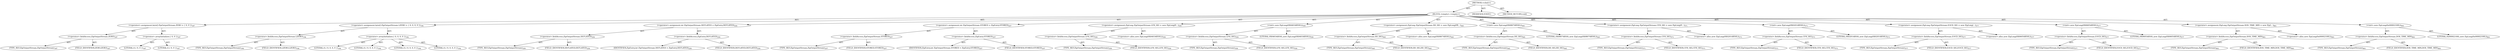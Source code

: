 digraph "&lt;clinit&gt;" {  
"111669149720" [label = <(METHOD,&lt;clinit&gt;)> ]
"25769803884" [label = <(BLOCK,&lt;empty&gt;,&lt;empty&gt;)> ]
"30064771878" [label = <(&lt;operator&gt;.assignment,byte[] ZipOutputStream.ZERO = { 0, 0 })<SUB>187</SUB>> ]
"30064771879" [label = <(&lt;operator&gt;.fieldAccess,ZipOutputStream.ZERO)<SUB>187</SUB>> ]
"180388626462" [label = <(TYPE_REF,ZipOutputStream,ZipOutputStream)<SUB>187</SUB>> ]
"55834575084" [label = <(FIELD_IDENTIFIER,ZERO,ZERO)<SUB>187</SUB>> ]
"30064771880" [label = <(&lt;operator&gt;.arrayInitializer,{ 0, 0 })<SUB>187</SUB>> ]
"90194313338" [label = <(LITERAL,0,{ 0, 0 })<SUB>187</SUB>> ]
"90194313339" [label = <(LITERAL,0,{ 0, 0 })<SUB>187</SUB>> ]
"30064771881" [label = <(&lt;operator&gt;.assignment,byte[] ZipOutputStream.LZERO = { 0, 0, 0, 0 })<SUB>194</SUB>> ]
"30064771882" [label = <(&lt;operator&gt;.fieldAccess,ZipOutputStream.LZERO)<SUB>194</SUB>> ]
"180388626463" [label = <(TYPE_REF,ZipOutputStream,ZipOutputStream)<SUB>194</SUB>> ]
"55834575085" [label = <(FIELD_IDENTIFIER,LZERO,LZERO)<SUB>194</SUB>> ]
"30064771883" [label = <(&lt;operator&gt;.arrayInitializer,{ 0, 0, 0, 0 })<SUB>194</SUB>> ]
"90194313340" [label = <(LITERAL,0,{ 0, 0, 0, 0 })<SUB>194</SUB>> ]
"90194313341" [label = <(LITERAL,0,{ 0, 0, 0, 0 })<SUB>194</SUB>> ]
"90194313342" [label = <(LITERAL,0,{ 0, 0, 0, 0 })<SUB>194</SUB>> ]
"90194313343" [label = <(LITERAL,0,{ 0, 0, 0, 0 })<SUB>194</SUB>> ]
"30064771884" [label = <(&lt;operator&gt;.assignment,int ZipOutputStream.DEFLATED = ZipEntry.DEFLATED)<SUB>250</SUB>> ]
"30064771885" [label = <(&lt;operator&gt;.fieldAccess,ZipOutputStream.DEFLATED)<SUB>250</SUB>> ]
"180388626464" [label = <(TYPE_REF,ZipOutputStream,ZipOutputStream)<SUB>250</SUB>> ]
"55834575086" [label = <(FIELD_IDENTIFIER,DEFLATED,DEFLATED)<SUB>250</SUB>> ]
"30064771886" [label = <(&lt;operator&gt;.fieldAccess,ZipEntry.DEFLATED)<SUB>250</SUB>> ]
"68719477257" [label = <(IDENTIFIER,ZipEntry,int ZipOutputStream.DEFLATED = ZipEntry.DEFLATED)<SUB>250</SUB>> ]
"55834575087" [label = <(FIELD_IDENTIFIER,DEFLATED,DEFLATED)<SUB>250</SUB>> ]
"30064771887" [label = <(&lt;operator&gt;.assignment,int ZipOutputStream.STORED = ZipEntry.STORED)<SUB>257</SUB>> ]
"30064771888" [label = <(&lt;operator&gt;.fieldAccess,ZipOutputStream.STORED)<SUB>257</SUB>> ]
"180388626465" [label = <(TYPE_REF,ZipOutputStream,ZipOutputStream)<SUB>257</SUB>> ]
"55834575088" [label = <(FIELD_IDENTIFIER,STORED,STORED)<SUB>257</SUB>> ]
"30064771889" [label = <(&lt;operator&gt;.fieldAccess,ZipEntry.STORED)<SUB>257</SUB>> ]
"68719477258" [label = <(IDENTIFIER,ZipEntry,int ZipOutputStream.STORED = ZipEntry.STORED)<SUB>257</SUB>> ]
"55834575089" [label = <(FIELD_IDENTIFIER,STORED,STORED)<SUB>257</SUB>> ]
"30064771890" [label = <(&lt;operator&gt;.assignment,ZipLong ZipOutputStream.LFH_SIG = new ZipLong(0...)<SUB>559</SUB>> ]
"30064771891" [label = <(&lt;operator&gt;.fieldAccess,ZipOutputStream.LFH_SIG)<SUB>559</SUB>> ]
"180388626466" [label = <(TYPE_REF,ZipOutputStream,ZipOutputStream)<SUB>559</SUB>> ]
"55834575090" [label = <(FIELD_IDENTIFIER,LFH_SIG,LFH_SIG)<SUB>559</SUB>> ]
"30064771892" [label = <(&lt;operator&gt;.alloc,new ZipLong(0X04034B50L))<SUB>559</SUB>> ]
"30064771893" [label = <(&lt;init&gt;,new ZipLong(0X04034B50L))<SUB>559</SUB>> ]
"30064771894" [label = <(&lt;operator&gt;.fieldAccess,ZipOutputStream.LFH_SIG)<SUB>559</SUB>> ]
"180388626467" [label = <(TYPE_REF,ZipOutputStream,ZipOutputStream)<SUB>559</SUB>> ]
"55834575091" [label = <(FIELD_IDENTIFIER,LFH_SIG,LFH_SIG)<SUB>559</SUB>> ]
"90194313344" [label = <(LITERAL,0X04034B50L,new ZipLong(0X04034B50L))<SUB>559</SUB>> ]
"30064771895" [label = <(&lt;operator&gt;.assignment,ZipLong ZipOutputStream.DD_SIG = new ZipLong(0X...)<SUB>565</SUB>> ]
"30064771896" [label = <(&lt;operator&gt;.fieldAccess,ZipOutputStream.DD_SIG)<SUB>565</SUB>> ]
"180388626468" [label = <(TYPE_REF,ZipOutputStream,ZipOutputStream)<SUB>565</SUB>> ]
"55834575092" [label = <(FIELD_IDENTIFIER,DD_SIG,DD_SIG)<SUB>565</SUB>> ]
"30064771897" [label = <(&lt;operator&gt;.alloc,new ZipLong(0X08074B50L))<SUB>565</SUB>> ]
"30064771898" [label = <(&lt;init&gt;,new ZipLong(0X08074B50L))<SUB>565</SUB>> ]
"30064771899" [label = <(&lt;operator&gt;.fieldAccess,ZipOutputStream.DD_SIG)<SUB>565</SUB>> ]
"180388626469" [label = <(TYPE_REF,ZipOutputStream,ZipOutputStream)<SUB>565</SUB>> ]
"55834575093" [label = <(FIELD_IDENTIFIER,DD_SIG,DD_SIG)<SUB>565</SUB>> ]
"90194313345" [label = <(LITERAL,0X08074B50L,new ZipLong(0X08074B50L))<SUB>565</SUB>> ]
"30064771900" [label = <(&lt;operator&gt;.assignment,ZipLong ZipOutputStream.CFH_SIG = new ZipLong(0...)<SUB>571</SUB>> ]
"30064771901" [label = <(&lt;operator&gt;.fieldAccess,ZipOutputStream.CFH_SIG)<SUB>571</SUB>> ]
"180388626470" [label = <(TYPE_REF,ZipOutputStream,ZipOutputStream)<SUB>571</SUB>> ]
"55834575094" [label = <(FIELD_IDENTIFIER,CFH_SIG,CFH_SIG)<SUB>571</SUB>> ]
"30064771902" [label = <(&lt;operator&gt;.alloc,new ZipLong(0X02014B50L))<SUB>571</SUB>> ]
"30064771903" [label = <(&lt;init&gt;,new ZipLong(0X02014B50L))<SUB>571</SUB>> ]
"30064771904" [label = <(&lt;operator&gt;.fieldAccess,ZipOutputStream.CFH_SIG)<SUB>571</SUB>> ]
"180388626471" [label = <(TYPE_REF,ZipOutputStream,ZipOutputStream)<SUB>571</SUB>> ]
"55834575095" [label = <(FIELD_IDENTIFIER,CFH_SIG,CFH_SIG)<SUB>571</SUB>> ]
"90194313346" [label = <(LITERAL,0X02014B50L,new ZipLong(0X02014B50L))<SUB>571</SUB>> ]
"30064771905" [label = <(&lt;operator&gt;.assignment,ZipLong ZipOutputStream.EOCD_SIG = new ZipLong(...)<SUB>577</SUB>> ]
"30064771906" [label = <(&lt;operator&gt;.fieldAccess,ZipOutputStream.EOCD_SIG)<SUB>577</SUB>> ]
"180388626472" [label = <(TYPE_REF,ZipOutputStream,ZipOutputStream)<SUB>577</SUB>> ]
"55834575096" [label = <(FIELD_IDENTIFIER,EOCD_SIG,EOCD_SIG)<SUB>577</SUB>> ]
"30064771907" [label = <(&lt;operator&gt;.alloc,new ZipLong(0X06054B50L))<SUB>577</SUB>> ]
"30064771908" [label = <(&lt;init&gt;,new ZipLong(0X06054B50L))<SUB>577</SUB>> ]
"30064771909" [label = <(&lt;operator&gt;.fieldAccess,ZipOutputStream.EOCD_SIG)<SUB>577</SUB>> ]
"180388626473" [label = <(TYPE_REF,ZipOutputStream,ZipOutputStream)<SUB>577</SUB>> ]
"55834575097" [label = <(FIELD_IDENTIFIER,EOCD_SIG,EOCD_SIG)<SUB>577</SUB>> ]
"90194313347" [label = <(LITERAL,0X06054B50L,new ZipLong(0X06054B50L))<SUB>577</SUB>> ]
"30064771910" [label = <(&lt;operator&gt;.assignment,ZipLong ZipOutputStream.DOS_TIME_MIN = new ZipL...)<SUB>801</SUB>> ]
"30064771911" [label = <(&lt;operator&gt;.fieldAccess,ZipOutputStream.DOS_TIME_MIN)<SUB>801</SUB>> ]
"180388626474" [label = <(TYPE_REF,ZipOutputStream,ZipOutputStream)<SUB>801</SUB>> ]
"55834575098" [label = <(FIELD_IDENTIFIER,DOS_TIME_MIN,DOS_TIME_MIN)<SUB>801</SUB>> ]
"30064771912" [label = <(&lt;operator&gt;.alloc,new ZipLong(0x00002100L))<SUB>801</SUB>> ]
"30064771913" [label = <(&lt;init&gt;,new ZipLong(0x00002100L))<SUB>801</SUB>> ]
"30064771914" [label = <(&lt;operator&gt;.fieldAccess,ZipOutputStream.DOS_TIME_MIN)<SUB>801</SUB>> ]
"180388626475" [label = <(TYPE_REF,ZipOutputStream,ZipOutputStream)<SUB>801</SUB>> ]
"55834575099" [label = <(FIELD_IDENTIFIER,DOS_TIME_MIN,DOS_TIME_MIN)<SUB>801</SUB>> ]
"90194313348" [label = <(LITERAL,0x00002100L,new ZipLong(0x00002100L))<SUB>801</SUB>> ]
"133143986259" [label = <(MODIFIER,STATIC)> ]
"128849018904" [label = <(METHOD_RETURN,void)> ]
  "111669149720" -> "25769803884"  [ label = "AST: "] 
  "111669149720" -> "133143986259"  [ label = "AST: "] 
  "111669149720" -> "128849018904"  [ label = "AST: "] 
  "25769803884" -> "30064771878"  [ label = "AST: "] 
  "25769803884" -> "30064771881"  [ label = "AST: "] 
  "25769803884" -> "30064771884"  [ label = "AST: "] 
  "25769803884" -> "30064771887"  [ label = "AST: "] 
  "25769803884" -> "30064771890"  [ label = "AST: "] 
  "25769803884" -> "30064771893"  [ label = "AST: "] 
  "25769803884" -> "30064771895"  [ label = "AST: "] 
  "25769803884" -> "30064771898"  [ label = "AST: "] 
  "25769803884" -> "30064771900"  [ label = "AST: "] 
  "25769803884" -> "30064771903"  [ label = "AST: "] 
  "25769803884" -> "30064771905"  [ label = "AST: "] 
  "25769803884" -> "30064771908"  [ label = "AST: "] 
  "25769803884" -> "30064771910"  [ label = "AST: "] 
  "25769803884" -> "30064771913"  [ label = "AST: "] 
  "30064771878" -> "30064771879"  [ label = "AST: "] 
  "30064771878" -> "30064771880"  [ label = "AST: "] 
  "30064771879" -> "180388626462"  [ label = "AST: "] 
  "30064771879" -> "55834575084"  [ label = "AST: "] 
  "30064771880" -> "90194313338"  [ label = "AST: "] 
  "30064771880" -> "90194313339"  [ label = "AST: "] 
  "30064771881" -> "30064771882"  [ label = "AST: "] 
  "30064771881" -> "30064771883"  [ label = "AST: "] 
  "30064771882" -> "180388626463"  [ label = "AST: "] 
  "30064771882" -> "55834575085"  [ label = "AST: "] 
  "30064771883" -> "90194313340"  [ label = "AST: "] 
  "30064771883" -> "90194313341"  [ label = "AST: "] 
  "30064771883" -> "90194313342"  [ label = "AST: "] 
  "30064771883" -> "90194313343"  [ label = "AST: "] 
  "30064771884" -> "30064771885"  [ label = "AST: "] 
  "30064771884" -> "30064771886"  [ label = "AST: "] 
  "30064771885" -> "180388626464"  [ label = "AST: "] 
  "30064771885" -> "55834575086"  [ label = "AST: "] 
  "30064771886" -> "68719477257"  [ label = "AST: "] 
  "30064771886" -> "55834575087"  [ label = "AST: "] 
  "30064771887" -> "30064771888"  [ label = "AST: "] 
  "30064771887" -> "30064771889"  [ label = "AST: "] 
  "30064771888" -> "180388626465"  [ label = "AST: "] 
  "30064771888" -> "55834575088"  [ label = "AST: "] 
  "30064771889" -> "68719477258"  [ label = "AST: "] 
  "30064771889" -> "55834575089"  [ label = "AST: "] 
  "30064771890" -> "30064771891"  [ label = "AST: "] 
  "30064771890" -> "30064771892"  [ label = "AST: "] 
  "30064771891" -> "180388626466"  [ label = "AST: "] 
  "30064771891" -> "55834575090"  [ label = "AST: "] 
  "30064771893" -> "30064771894"  [ label = "AST: "] 
  "30064771893" -> "90194313344"  [ label = "AST: "] 
  "30064771894" -> "180388626467"  [ label = "AST: "] 
  "30064771894" -> "55834575091"  [ label = "AST: "] 
  "30064771895" -> "30064771896"  [ label = "AST: "] 
  "30064771895" -> "30064771897"  [ label = "AST: "] 
  "30064771896" -> "180388626468"  [ label = "AST: "] 
  "30064771896" -> "55834575092"  [ label = "AST: "] 
  "30064771898" -> "30064771899"  [ label = "AST: "] 
  "30064771898" -> "90194313345"  [ label = "AST: "] 
  "30064771899" -> "180388626469"  [ label = "AST: "] 
  "30064771899" -> "55834575093"  [ label = "AST: "] 
  "30064771900" -> "30064771901"  [ label = "AST: "] 
  "30064771900" -> "30064771902"  [ label = "AST: "] 
  "30064771901" -> "180388626470"  [ label = "AST: "] 
  "30064771901" -> "55834575094"  [ label = "AST: "] 
  "30064771903" -> "30064771904"  [ label = "AST: "] 
  "30064771903" -> "90194313346"  [ label = "AST: "] 
  "30064771904" -> "180388626471"  [ label = "AST: "] 
  "30064771904" -> "55834575095"  [ label = "AST: "] 
  "30064771905" -> "30064771906"  [ label = "AST: "] 
  "30064771905" -> "30064771907"  [ label = "AST: "] 
  "30064771906" -> "180388626472"  [ label = "AST: "] 
  "30064771906" -> "55834575096"  [ label = "AST: "] 
  "30064771908" -> "30064771909"  [ label = "AST: "] 
  "30064771908" -> "90194313347"  [ label = "AST: "] 
  "30064771909" -> "180388626473"  [ label = "AST: "] 
  "30064771909" -> "55834575097"  [ label = "AST: "] 
  "30064771910" -> "30064771911"  [ label = "AST: "] 
  "30064771910" -> "30064771912"  [ label = "AST: "] 
  "30064771911" -> "180388626474"  [ label = "AST: "] 
  "30064771911" -> "55834575098"  [ label = "AST: "] 
  "30064771913" -> "30064771914"  [ label = "AST: "] 
  "30064771913" -> "90194313348"  [ label = "AST: "] 
  "30064771914" -> "180388626475"  [ label = "AST: "] 
  "30064771914" -> "55834575099"  [ label = "AST: "] 
}
